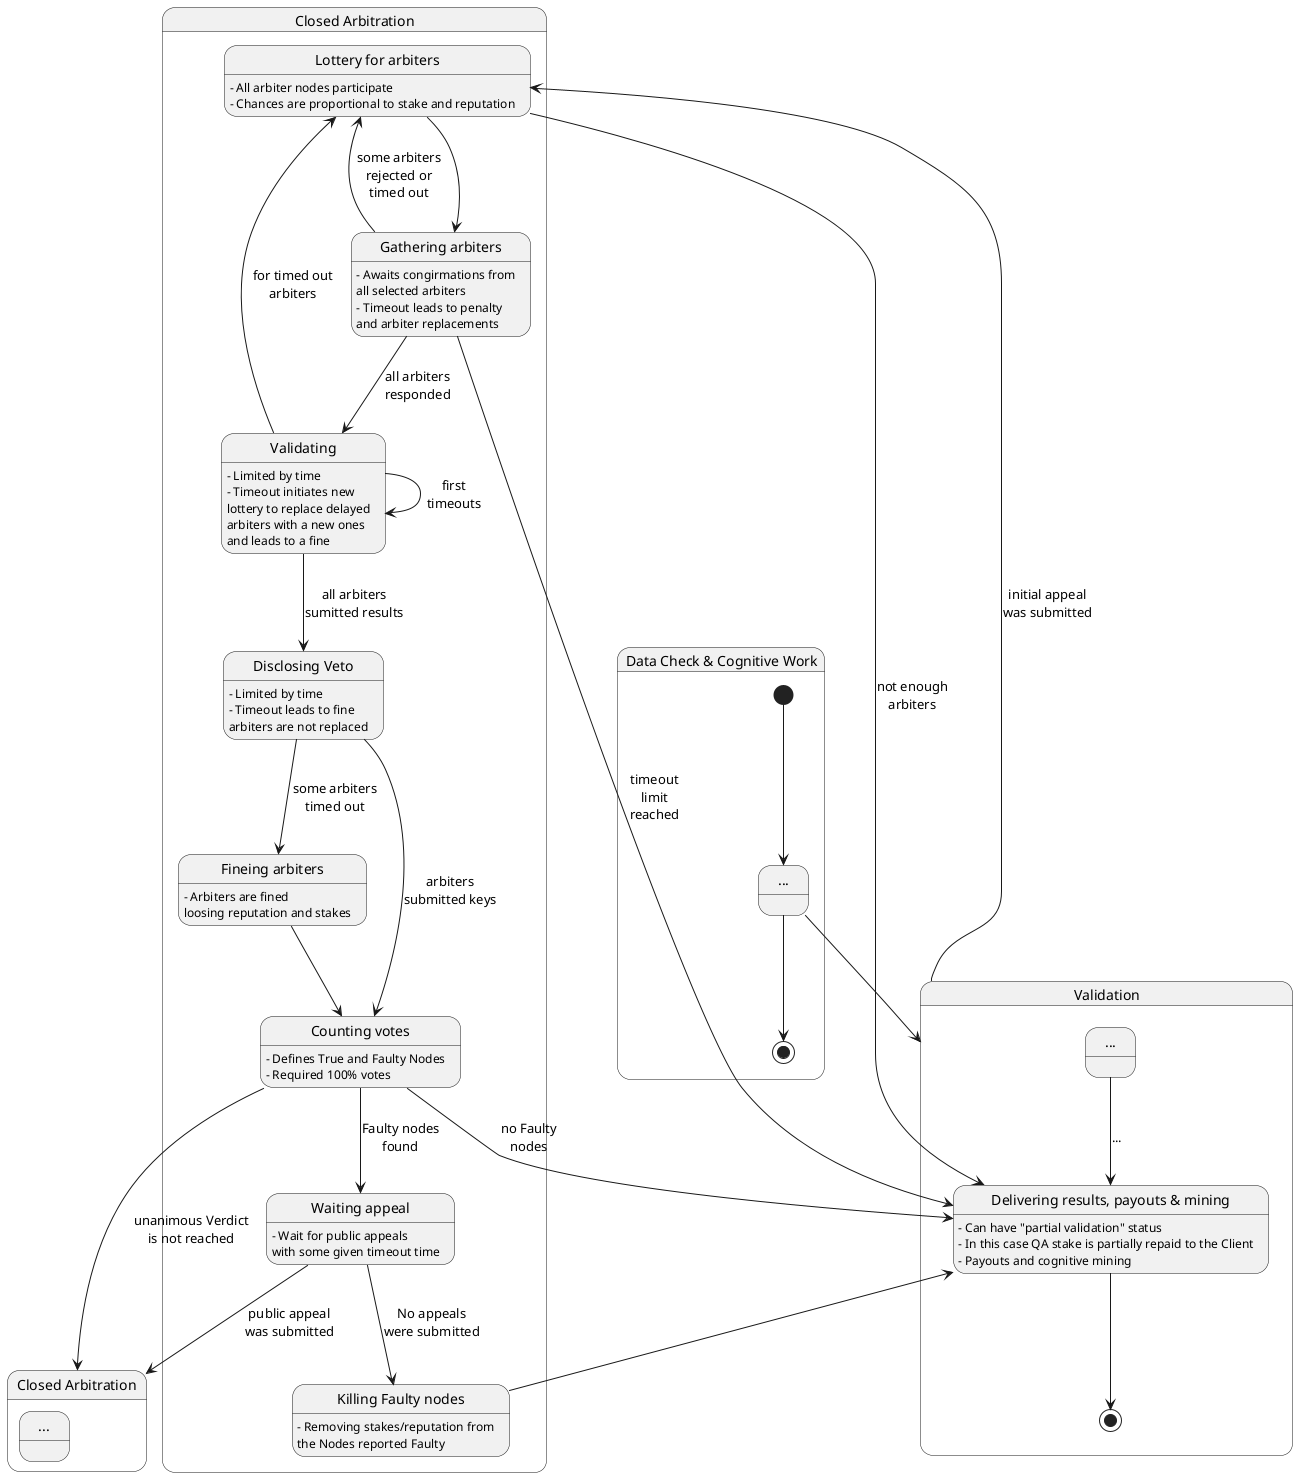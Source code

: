 @startuml
state "Data Check & Cognitive Work" as cognition {
  state "..." as prev2

  [*] --> prev2
  prev2 --> [*]
}

state "Validation" as validation {
  state "..." as prev
  state "Delivering results, payouts & mining" as delivering

  delivering: – Can have "partial validation" status
  delivering: – In this case QA stake is partially repaid to the Client
  delivering: – Payouts and cognitive mining

  prev --> delivering: ...
  delivering --> [*]
}

prev2 --> validation

state "Closed Arbitration" as closed {
  state "Lottery for arbiters" as lottery
  state "Gathering arbiters" as gathering
  state "Validating" as validating
  state "Disclosing Veto" as disclosing
  state "Counting votes" as counting
  state "Fineing arbiters" as fineing
  state "Waiting appeal" as waiting
  state "Killing Faulty nodes" as killing

  lottery: – All arbiter nodes participate
  lottery: – Chances are proportional to stake and reputation

  gathering: – Awaits congirmations from
  gathering:   all selected arbiters
  gathering: – Timeout leads to penalty
  gathering:   and arbiter replacements

  validating: – Limited by time
  validating: – Timeout initiates new
  validating:   lottery to replace delayed
  validating:   arbiters with a new ones
  validating:   and leads to a fine

  disclosing: – Limited by time
  disclosing: – Timeout leads to fine
  disclosing:   arbiters are not replaced

  fineing: – Arbiters are fined
  fineing:   loosing reputation and stakes

  counting: – Defines True and Faulty Nodes
  counting: – Required 100% votes

  waiting: – Wait for public appeals
  waiting:   with some given timeout time
  
  killing: – Removing stakes/reputation from
  killing:   the Nodes reported Faulty

  validation --> lottery: initial appeal\nwas submitted
  lottery --> gathering
  lottery --> delivering: not enough\narbiters
  gathering --> lottery: some arbiters\nrejected or\ntimed out
  gathering --> validating: all arbiters\nresponded
  gathering --> delivering: timeout\nlimit\nreached
  validating --> disclosing: all arbiters\nsumitted results
  validating --> lottery: for timed out\narbiters
  validating --> validating: first\ntimeouts
  disclosing --> counting: arbiters\nsubmitted keys
  disclosing --> fineing: some arbiters\ntimed out
  fineing --> counting
  counting --> delivering: no Faulty\nnodes
  counting --> waiting: Faulty nodes\nfound
  waiting --> killing: No appeals\nwere submitted
  killing --> delivering
}

state "Closed Arbitration" as arbitration {
  state "..." as more
}

waiting --> arbitration: public appeal\nwas submitted
counting --> arbitration: unanimous Verdict\nis not reached
@enduml

